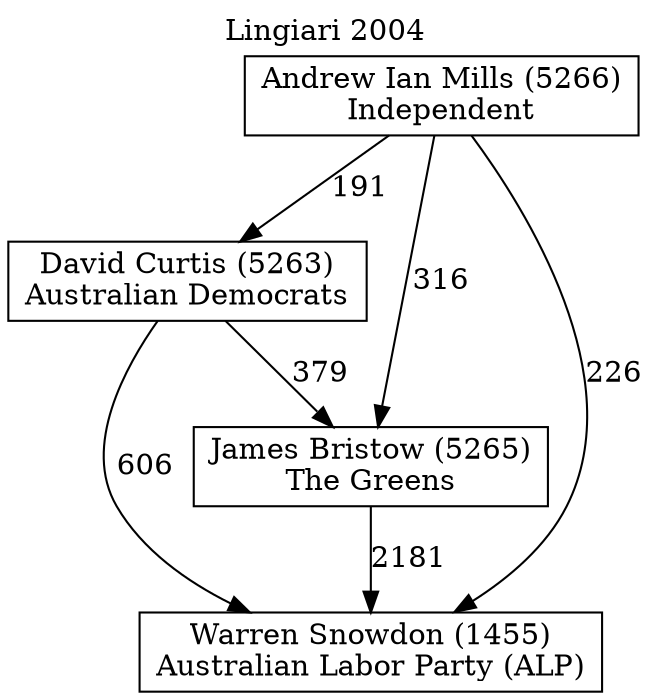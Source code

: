 // House preference flow
digraph "Warren Snowdon (1455)_Lingiari_2004" {
	graph [label="Lingiari 2004" labelloc=t mclimit=10]
	node [shape=box]
	"Andrew Ian Mills (5266)" [label="Andrew Ian Mills (5266)
Independent"]
	"David Curtis (5263)" [label="David Curtis (5263)
Australian Democrats"]
	"James Bristow (5265)" [label="James Bristow (5265)
The Greens"]
	"Warren Snowdon (1455)" [label="Warren Snowdon (1455)
Australian Labor Party (ALP)"]
	"Andrew Ian Mills (5266)" -> "David Curtis (5263)" [label=191]
	"Andrew Ian Mills (5266)" -> "James Bristow (5265)" [label=316]
	"Andrew Ian Mills (5266)" -> "Warren Snowdon (1455)" [label=226]
	"David Curtis (5263)" -> "James Bristow (5265)" [label=379]
	"David Curtis (5263)" -> "Warren Snowdon (1455)" [label=606]
	"James Bristow (5265)" -> "Warren Snowdon (1455)" [label=2181]
}
